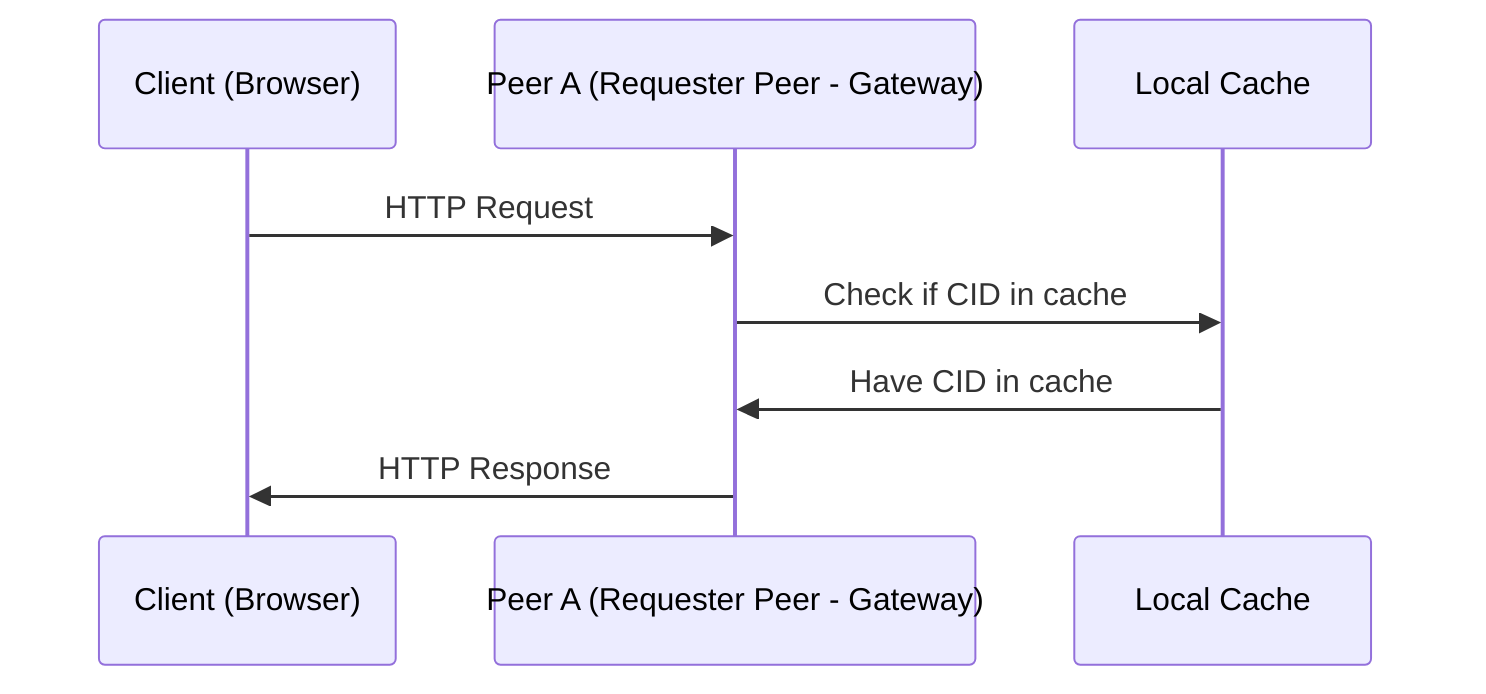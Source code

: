 sequenceDiagram
    participant Client as Client (Browser)
    participant A as Peer A (Requester Peer - Gateway)
    participant Cache as Local Cache
            
    Client->>A: HTTP Request

    A->>Cache: Check if CID in cache
    Cache->>A: Have CID in cache

    
    A->>Client: HTTP Response
